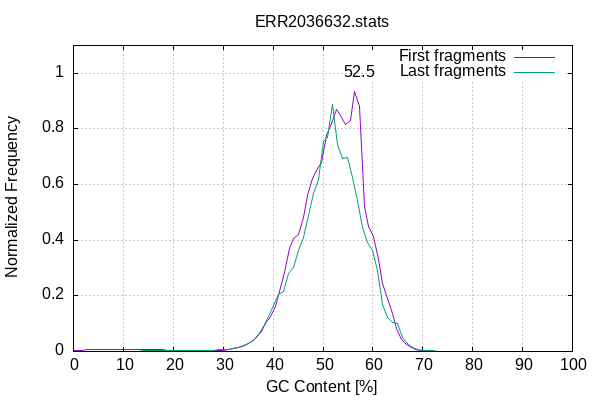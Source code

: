 
            set terminal png size 600,400 truecolor
            set output "ERR2036632-gc-content.png"
            set grid xtics ytics y2tics back lc rgb "#cccccc"
            set title "ERR2036632.stats" noenhanced
            set ylabel "Normalized Frequency"
            set xlabel "GC Content [%]"
            set yrange [0:1.1]
            set label sprintf("%.1f",52.51) at 52.51,1 front offset 1,0
            plot '-' smooth csplines with lines lc 1 title 'First fragments' , '-' smooth csplines with lines lc 2 title 'Last fragments'
        0	0.001960
0	0.001765
1	0.002340
1	0.003529
2	0.004369
2	0.004703
3	0.005791
3	0.006483
4	0.006928
4	0.007438
5	0.007968
5	0.008180
6	0.008348
6	0.008421
7	0.008429
7	0.008150
8	0.008163
8	0.007985
9	0.007977
9	0.007824
10	0.007473
10	0.007636
11	0.007331
11	0.007262
12	0.007260
12	0.007008
13	0.006884
13	0.006803
14	0.006696
14	0.006583
15	0.006433
15	0.006237
16	0.006073
16	0.005933
17	0.005777
17	0.005686
18	0.005653
18	0.005571
19	0.005333
19	0.005105
20	0.005007
20	0.004725
21	0.004554
21	0.004444
22	0.004314
22	0.004236
23	0.004068
23	0.003932
24	0.003873
24	0.003797
25	0.003868
25	0.003806
26	0.003833
26	0.003944
27	0.003918
27	0.004046
28	0.004120
28	0.004210
29	0.004761
29	0.004799
30	0.005022
30	0.005525
31	0.005947
31	0.006942
32	0.008688
32	0.010320
33	0.012511
33	0.015397
34	0.017408
34	0.020704
35	0.023895
35	0.031449
36	0.036670
36	0.040316
37	0.052018
37	0.066576
38	0.074772
38	0.090982
39	0.111832
39	0.118122
40	0.135068
40	0.147432
41	0.178855
41	0.212609
42	0.238532
42	0.281563
43	0.340136
43	0.371143
44	0.408194
44	0.400610
45	0.405683
45	0.429708
46	0.445742
46	0.514960
47	0.558016
47	0.568136
48	0.602072
48	0.651492
49	0.661230
50	0.687707
50	0.698909
51	0.781999
51	0.818590
52	0.820442
52	0.840061
53	0.894179
53	0.867145
54	0.813532
54	0.818755
55	0.823974
55	0.831339
56	0.833592
56	0.906674
57	1.000000
57	0.936622
58	0.664821
58	0.507922
59	0.480865
59	0.429731
60	0.428060
60	0.410532
61	0.349272
61	0.323084
62	0.274802
62	0.212885
63	0.199769
63	0.177132
64	0.139816
64	0.119046
65	0.079830
65	0.067253
66	0.046597
66	0.027795
67	0.023468
67	0.015804
68	0.011023
68	0.009183
69	0.006348
69	0.004338
70	0.003664
70	0.002537
71	0.001939
71	0.001351
72	0.000865
72	0.000642
73	0.000474
73	0.000327
74	0.000261
74	0.000185
75	0.000132
75	0.000075
76	0.000053
76	0.000038
77	0.000036
77	0.000033
78	0.000020
78	0.000017
79	0.000006
79	0.000004
80	0.000005
81	0.000004
82	0.000003
82	0.000002
84	0.000001
86	0.000000
88	0.000001
90	0.000000
93	0.000001
end
0	0.001028
0	0.000656
1	0.000645
1	0.000769
2	0.000890
2	0.000930
3	0.000982
3	0.001027
4	0.001073
4	0.001125
5	0.001166
5	0.001188
6	0.001204
6	0.001193
7	0.001254
7	0.001236
8	0.001238
8	0.001285
9	0.001349
9	0.001356
10	0.001381
10	0.001494
11	0.001508
11	0.001491
12	0.001503
12	0.001586
13	0.001646
13	0.001707
14	0.001850
14	0.001870
15	0.001948
15	0.001999
16	0.002092
16	0.002101
17	0.002196
17	0.002220
18	0.002296
18	0.002363
19	0.002425
19	0.002577
20	0.002593
20	0.002663
21	0.002812
21	0.003003
22	0.003060
22	0.003135
23	0.003224
23	0.003332
24	0.003368
24	0.003599
25	0.003854
25	0.003978
26	0.004162
26	0.004421
27	0.004632
27	0.004944
28	0.005284
28	0.005468
29	0.005562
29	0.005823
30	0.006555
30	0.007117
31	0.007532
31	0.008515
32	0.010045
32	0.011234
33	0.014198
33	0.017620
34	0.019302
34	0.023013
35	0.025116
35	0.032444
36	0.039944
36	0.042526
37	0.054741
37	0.070417
38	0.078366
38	0.098189
39	0.121259
39	0.133858
40	0.159379
40	0.168868
41	0.196414
41	0.216842
42	0.206741
42	0.225267
43	0.277372
43	0.284837
44	0.297307
44	0.305715
45	0.351038
45	0.378123
46	0.387886
46	0.433117
47	0.482202
47	0.497944
48	0.540730
48	0.598809
49	0.619761
50	0.738252
50	0.772518
51	0.785828
51	0.753219
52	0.777981
52	1.000000
53	0.756906
53	0.733099
54	0.667949
54	0.717347
55	0.716866
55	0.675043
56	0.663677
56	0.590784
57	0.550565
57	0.538377
58	0.475488
58	0.413534
59	0.402221
59	0.384500
60	0.382108
60	0.345367
61	0.305369
61	0.280509
62	0.189802
62	0.144590
63	0.133930
63	0.110621
64	0.104761
64	0.102609
65	0.102602
65	0.096091
66	0.065085
66	0.038431
67	0.032779
67	0.021592
68	0.014263
68	0.012362
69	0.008903
69	0.006758
70	0.005784
70	0.004331
71	0.003542
71	0.002916
72	0.002447
72	0.002027
73	0.001721
73	0.001514
74	0.001402
74	0.001177
75	0.001063
75	0.000919
76	0.000786
76	0.000720
77	0.000678
77	0.000653
78	0.000542
78	0.000512
79	0.000485
79	0.000474
80	0.000384
80	0.000339
81	0.000323
81	0.000284
82	0.000262
82	0.000261
83	0.000250
83	0.000210
84	0.000180
84	0.000169
85	0.000164
85	0.000140
86	0.000135
87	0.000101
87	0.000089
88	0.000086
89	0.000073
89	0.000058
90	0.000055
90	0.000052
91	0.000051
91	0.000055
92	0.000054
92	0.000038
93	0.000034
93	0.000037
94	0.000032
94	0.000030
95	0.000031
96	0.000022
96	0.000032
97	0.000030
97	0.000025
98	0.000019
99	0.000020
end
